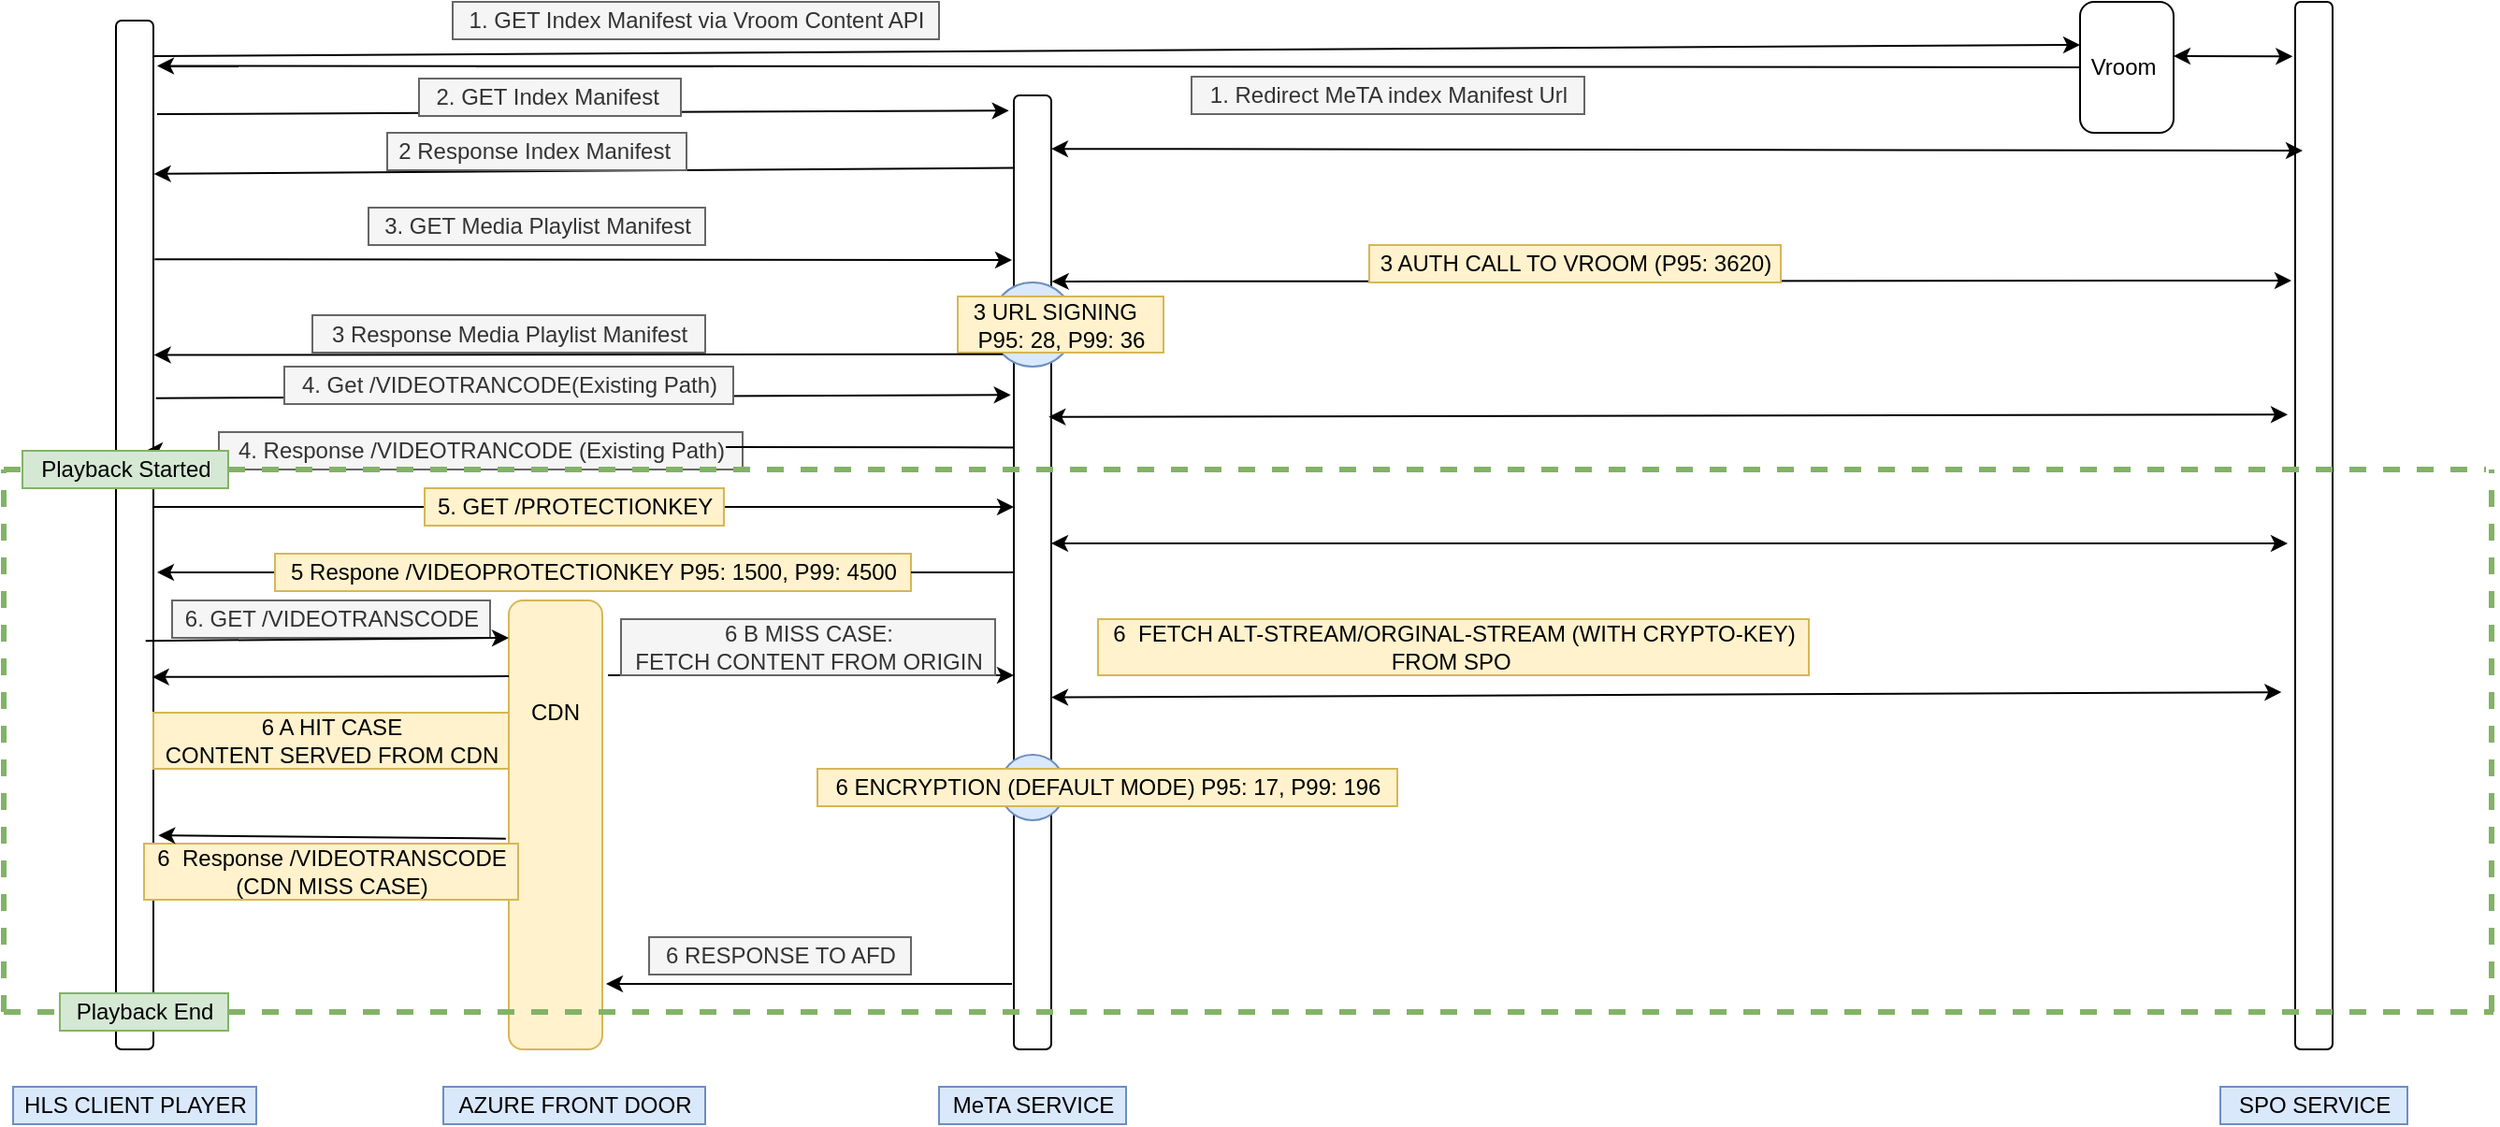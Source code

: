 <mxfile version="14.4.3" type="github"><diagram id="vMYTdDhBlaslFHV7eie7" name="Page-1"><mxGraphModel dx="782" dy="1479" grid="1" gridSize="10" guides="1" tooltips="1" connect="1" arrows="1" fold="1" page="1" pageScale="1" pageWidth="850" pageHeight="1100" math="0" shadow="0"><root><mxCell id="0"/><mxCell id="1" parent="0"/><mxCell id="3xbs1KLySd6zEUoxScLz-1" value="" style="rounded=1;whiteSpace=wrap;html=1;" vertex="1" parent="1"><mxGeometry x="100" y="-310" width="20" height="550" as="geometry"/></mxCell><mxCell id="3xbs1KLySd6zEUoxScLz-2" value="&lt;span style=&quot;color: rgba(0 , 0 , 0 , 0) ; font-family: monospace ; font-size: 0px&quot;&gt;%3CmxGraphModel%3E%3Croot%3E%3CmxCell%20id%3D%220%22%2F%3E%3CmxCell%20id%3D%221%22%20parent%3D%220%22%2F%3E%3CmxCell%20id%3D%222%22%20value%3D%223.4%20ENCRYPTION%20(DEFAULT%20MODE)%20P95%3A%2017%2C%20P99%3A%20196%22%20style%3D%22text%3Bhtml%3D1%3Balign%3Dcenter%3BverticalAlign%3Dmiddle%3Bresizable%3D0%3Bpoints%3D%5B%5D%3Bautosize%3D1%3BstrokeColor%3D%2382b366%3BfillColor%3D%23FF6666%3B%22%20vertex%3D%221%22%20parent%3D%221%22%3E%3CmxGeometry%20x%3D%22540%22%20y%3D%2290%22%20width%3D%22320%22%20height%3D%2220%22%20as%3D%22geometry%22%2F%3E%3C%2FmxCell%3E%3C%2Froot%3E%3C%2FmxGraphModel%3E&lt;/span&gt;" style="rounded=1;whiteSpace=wrap;html=1;" vertex="1" parent="1"><mxGeometry x="580" y="-270" width="20" height="510" as="geometry"/></mxCell><mxCell id="3xbs1KLySd6zEUoxScLz-3" value="" style="rounded=1;whiteSpace=wrap;html=1;" vertex="1" parent="1"><mxGeometry x="1265" y="-320" width="20" height="560" as="geometry"/></mxCell><mxCell id="3xbs1KLySd6zEUoxScLz-11" value="" style="endArrow=classic;html=1;entryX=-0.133;entryY=0.016;entryDx=0;entryDy=0;entryPerimeter=0;" edge="1" parent="1" target="3xbs1KLySd6zEUoxScLz-2"><mxGeometry width="50" height="50" relative="1" as="geometry"><mxPoint x="122" y="-260" as="sourcePoint"/><mxPoint x="490" y="-262.5" as="targetPoint"/></mxGeometry></mxCell><mxCell id="3xbs1KLySd6zEUoxScLz-12" value="2. GET Index Manifest&amp;nbsp;" style="text;html=1;align=center;verticalAlign=middle;resizable=0;points=[];autosize=1;fillColor=#f5f5f5;strokeColor=#666666;fontColor=#333333;" vertex="1" parent="1"><mxGeometry x="262" y="-279" width="140" height="20" as="geometry"/></mxCell><mxCell id="3xbs1KLySd6zEUoxScLz-13" value="" style="endArrow=classic;startArrow=classic;html=1;entryX=0.2;entryY=0.142;entryDx=0;entryDy=0;entryPerimeter=0;exitX=1;exitY=0.056;exitDx=0;exitDy=0;exitPerimeter=0;" edge="1" parent="1" source="3xbs1KLySd6zEUoxScLz-2" target="3xbs1KLySd6zEUoxScLz-3"><mxGeometry width="50" height="50" relative="1" as="geometry"><mxPoint x="601.5" y="-303.17" as="sourcePoint"/><mxPoint x="1264.84" y="-302.25" as="targetPoint"/><Array as="points"/></mxGeometry></mxCell><mxCell id="3xbs1KLySd6zEUoxScLz-14" value="" style="endArrow=classic;html=1;entryX=1.017;entryY=0.149;entryDx=0;entryDy=0;entryPerimeter=0;exitX=0;exitY=0.076;exitDx=0;exitDy=0;exitPerimeter=0;" edge="1" parent="1" source="3xbs1KLySd6zEUoxScLz-2" target="3xbs1KLySd6zEUoxScLz-1"><mxGeometry width="50" height="50" relative="1" as="geometry"><mxPoint x="490" y="-227.5" as="sourcePoint"/><mxPoint x="124" y="-288.5" as="targetPoint"/></mxGeometry></mxCell><mxCell id="3xbs1KLySd6zEUoxScLz-15" value="2 Response Index Manifest&amp;nbsp;" style="text;html=1;align=center;verticalAlign=middle;resizable=0;points=[];autosize=1;fillColor=#f5f5f5;strokeColor=#666666;fontColor=#333333;" vertex="1" parent="1"><mxGeometry x="245" y="-250" width="160" height="20" as="geometry"/></mxCell><mxCell id="3xbs1KLySd6zEUoxScLz-16" value="" style="endArrow=classic;html=1;exitX=1.033;exitY=0.232;exitDx=0;exitDy=0;exitPerimeter=0;" edge="1" parent="1" source="3xbs1KLySd6zEUoxScLz-1"><mxGeometry width="50" height="50" relative="1" as="geometry"><mxPoint x="132" y="-250" as="sourcePoint"/><mxPoint x="579" y="-182" as="targetPoint"/></mxGeometry></mxCell><mxCell id="3xbs1KLySd6zEUoxScLz-18" value="3. GET Media Playlist Manifest" style="text;html=1;align=center;verticalAlign=middle;resizable=0;points=[];autosize=1;fillColor=#f5f5f5;strokeColor=#666666;fontColor=#333333;" vertex="1" parent="1"><mxGeometry x="235" y="-210" width="180" height="20" as="geometry"/></mxCell><mxCell id="3xbs1KLySd6zEUoxScLz-19" value="" style="endArrow=classic;startArrow=classic;html=1;exitX=1.017;exitY=0.195;exitDx=0;exitDy=0;exitPerimeter=0;" edge="1" parent="1" source="3xbs1KLySd6zEUoxScLz-2"><mxGeometry width="50" height="50" relative="1" as="geometry"><mxPoint x="602" y="-230" as="sourcePoint"/><mxPoint x="1263" y="-171" as="targetPoint"/></mxGeometry></mxCell><mxCell id="3xbs1KLySd6zEUoxScLz-20" value="3 AUTH CALL TO VROOM (P95: 3620)" style="text;html=1;align=center;verticalAlign=middle;resizable=0;points=[];autosize=1;strokeColor=#d6b656;fillColor=#fff2cc;" vertex="1" parent="1"><mxGeometry x="770" y="-190" width="220" height="20" as="geometry"/></mxCell><mxCell id="3xbs1KLySd6zEUoxScLz-27" value="" style="ellipse;whiteSpace=wrap;html=1;aspect=fixed;fillColor=#dae8fc;strokeColor=#6c8ebf;" vertex="1" parent="1"><mxGeometry x="567.5" y="-170" width="45" height="45" as="geometry"/></mxCell><mxCell id="3xbs1KLySd6zEUoxScLz-28" value="3 URL SIGNING&amp;nbsp;&amp;nbsp;&lt;br&gt;P95: 28, P99: 36" style="text;html=1;align=center;verticalAlign=middle;resizable=0;points=[];autosize=1;strokeColor=#d6b656;fillColor=#fff2cc;" vertex="1" parent="1"><mxGeometry x="550" y="-162.5" width="110" height="30" as="geometry"/></mxCell><mxCell id="3xbs1KLySd6zEUoxScLz-29" value="" style="endArrow=classic;html=1;exitX=0;exitY=1;exitDx=0;exitDy=0;entryX=1.017;entryY=0.325;entryDx=0;entryDy=0;entryPerimeter=0;" edge="1" parent="1" source="3xbs1KLySd6zEUoxScLz-27" target="3xbs1KLySd6zEUoxScLz-1"><mxGeometry width="50" height="50" relative="1" as="geometry"><mxPoint x="577" y="-170" as="sourcePoint"/><mxPoint x="122" y="-100" as="targetPoint"/></mxGeometry></mxCell><mxCell id="3xbs1KLySd6zEUoxScLz-30" value="3 Response Media Playlist Manifest" style="text;html=1;align=center;verticalAlign=middle;resizable=0;points=[];autosize=1;fillColor=#f5f5f5;strokeColor=#666666;fontColor=#333333;" vertex="1" parent="1"><mxGeometry x="205" y="-152.5" width="210" height="20" as="geometry"/></mxCell><mxCell id="3xbs1KLySd6zEUoxScLz-36" value="" style="endArrow=classic;html=1;" edge="1" parent="1"><mxGeometry width="50" height="50" relative="1" as="geometry"><mxPoint x="120" y="-50" as="sourcePoint"/><mxPoint x="580" y="-50" as="targetPoint"/><Array as="points"/></mxGeometry></mxCell><mxCell id="3xbs1KLySd6zEUoxScLz-37" value="5. GET /PROTECTIONKEY" style="text;html=1;align=center;verticalAlign=middle;resizable=0;points=[];autosize=1;fillColor=#fff2cc;strokeColor=#d6b656;" vertex="1" parent="1"><mxGeometry x="265" y="-60" width="160" height="20" as="geometry"/></mxCell><mxCell id="3xbs1KLySd6zEUoxScLz-38" value="" style="endArrow=classic;startArrow=classic;html=1;" edge="1" parent="1"><mxGeometry width="50" height="50" relative="1" as="geometry"><mxPoint x="600" y="-30.5" as="sourcePoint"/><mxPoint x="1261" y="-30.5" as="targetPoint"/><Array as="points"/></mxGeometry></mxCell><mxCell id="3xbs1KLySd6zEUoxScLz-39" value="" style="endArrow=classic;html=1;exitX=0;exitY=0.5;exitDx=0;exitDy=0;" edge="1" parent="1" source="3xbs1KLySd6zEUoxScLz-40"><mxGeometry width="50" height="50" relative="1" as="geometry"><mxPoint x="577" y="-290" as="sourcePoint"/><mxPoint x="122" y="-15" as="targetPoint"/></mxGeometry></mxCell><mxCell id="3xbs1KLySd6zEUoxScLz-42" value="" style="rounded=1;whiteSpace=wrap;html=1;fillColor=#fff2cc;strokeColor=#d6b656;" vertex="1" parent="1"><mxGeometry x="310" width="50" height="240" as="geometry"/></mxCell><mxCell id="3xbs1KLySd6zEUoxScLz-43" value="CDN" style="text;html=1;strokeColor=none;fillColor=none;align=center;verticalAlign=middle;whiteSpace=wrap;rounded=0;" vertex="1" parent="1"><mxGeometry x="315" y="50" width="40" height="20" as="geometry"/></mxCell><mxCell id="3xbs1KLySd6zEUoxScLz-44" value="6. GET /VIDEOTRANSCODE" style="text;html=1;align=center;verticalAlign=middle;resizable=0;points=[];autosize=1;fillColor=#f5f5f5;strokeColor=#666666;fontColor=#333333;" vertex="1" parent="1"><mxGeometry x="130" width="170" height="20" as="geometry"/></mxCell><mxCell id="3xbs1KLySd6zEUoxScLz-45" value="" style="endArrow=classic;html=1;exitX=1.033;exitY=0.406;exitDx=0;exitDy=0;exitPerimeter=0;" edge="1" parent="1"><mxGeometry width="50" height="50" relative="1" as="geometry"><mxPoint x="115.83" y="21.6" as="sourcePoint"/><mxPoint x="310" y="20" as="targetPoint"/></mxGeometry></mxCell><mxCell id="3xbs1KLySd6zEUoxScLz-47" value="" style="endArrow=classic;html=1;" edge="1" parent="1"><mxGeometry width="50" height="50" relative="1" as="geometry"><mxPoint x="363" y="40" as="sourcePoint"/><mxPoint x="580" y="40" as="targetPoint"/></mxGeometry></mxCell><mxCell id="3xbs1KLySd6zEUoxScLz-48" value="6 B MISS CASE: &lt;br&gt;FETCH CONTENT FROM ORIGIN" style="text;html=1;align=center;verticalAlign=middle;resizable=0;points=[];autosize=1;fillColor=#f5f5f5;strokeColor=#666666;fontColor=#333333;" vertex="1" parent="1"><mxGeometry x="370" y="10" width="200" height="30" as="geometry"/></mxCell><mxCell id="3xbs1KLySd6zEUoxScLz-49" value="" style="endArrow=classic;startArrow=classic;html=1;entryX=-0.367;entryY=0.659;entryDx=0;entryDy=0;entryPerimeter=0;exitX=1;exitY=0.631;exitDx=0;exitDy=0;exitPerimeter=0;" edge="1" parent="1" source="3xbs1KLySd6zEUoxScLz-2" target="3xbs1KLySd6zEUoxScLz-3"><mxGeometry width="50" height="50" relative="1" as="geometry"><mxPoint x="599.84" y="-76.73" as="sourcePoint"/><mxPoint x="1267.34" y="-76.75" as="targetPoint"/></mxGeometry></mxCell><mxCell id="3xbs1KLySd6zEUoxScLz-50" value="6&amp;nbsp; FETCH ALT-STREAM/ORGINAL-STREAM (WITH CRYPTO-KEY)&lt;br&gt;FROM SPO&amp;nbsp;" style="text;html=1;align=center;verticalAlign=middle;resizable=0;points=[];autosize=1;strokeColor=#d6b656;fillColor=#fff2cc;" vertex="1" parent="1"><mxGeometry x="625" y="10" width="380" height="30" as="geometry"/></mxCell><mxCell id="3xbs1KLySd6zEUoxScLz-52" value="" style="ellipse;whiteSpace=wrap;html=1;aspect=fixed;fillColor=#dae8fc;strokeColor=#6c8ebf;" vertex="1" parent="1"><mxGeometry x="572.5" y="82.5" width="35" height="35" as="geometry"/></mxCell><mxCell id="3xbs1KLySd6zEUoxScLz-53" value="6 ENCRYPTION (DEFAULT MODE) P95: 17, P99: 196" style="text;html=1;align=center;verticalAlign=middle;resizable=0;points=[];autosize=1;strokeColor=#d6b656;fillColor=#fff2cc;" vertex="1" parent="1"><mxGeometry x="475" y="90" width="310" height="20" as="geometry"/></mxCell><mxCell id="3xbs1KLySd6zEUoxScLz-54" value="" style="endArrow=classic;html=1;entryX=0.967;entryY=0.638;entryDx=0;entryDy=0;entryPerimeter=0;exitX=0;exitY=0.169;exitDx=0;exitDy=0;exitPerimeter=0;" edge="1" parent="1" source="3xbs1KLySd6zEUoxScLz-42" target="3xbs1KLySd6zEUoxScLz-1"><mxGeometry width="50" height="50" relative="1" as="geometry"><mxPoint x="342" y="-101" as="sourcePoint"/><mxPoint x="123" y="-101" as="targetPoint"/></mxGeometry></mxCell><mxCell id="3xbs1KLySd6zEUoxScLz-56" value="6 A HIT CASE&lt;br&gt;CONTENT SERVED FROM CDN" style="text;html=1;align=center;verticalAlign=middle;resizable=0;points=[];autosize=1;fillColor=#fff2cc;strokeColor=#d6b656;" vertex="1" parent="1"><mxGeometry x="120" y="60" width="190" height="30" as="geometry"/></mxCell><mxCell id="3xbs1KLySd6zEUoxScLz-58" value="6&amp;nbsp; Response /VIDEOTRANSCODE &lt;br&gt;(CDN MISS CASE)" style="text;html=1;align=center;verticalAlign=middle;resizable=0;points=[];autosize=1;fillColor=#fff2cc;strokeColor=#d6b656;" vertex="1" parent="1"><mxGeometry x="115" y="130" width="200" height="30" as="geometry"/></mxCell><mxCell id="3xbs1KLySd6zEUoxScLz-59" value="6 RESPONSE TO AFD" style="text;html=1;align=center;verticalAlign=middle;resizable=0;points=[];autosize=1;fillColor=#f5f5f5;strokeColor=#666666;fontColor=#333333;" vertex="1" parent="1"><mxGeometry x="385" y="180" width="140" height="20" as="geometry"/></mxCell><mxCell id="3xbs1KLySd6zEUoxScLz-60" value="" style="endArrow=classic;html=1;" edge="1" parent="1"><mxGeometry width="50" height="50" relative="1" as="geometry"><mxPoint x="579" y="205" as="sourcePoint"/><mxPoint x="362" y="205" as="targetPoint"/><Array as="points"><mxPoint x="362" y="205"/></Array></mxGeometry></mxCell><mxCell id="3xbs1KLySd6zEUoxScLz-61" value="HLS CLIENT PLAYER" style="text;html=1;align=center;verticalAlign=middle;resizable=0;points=[];autosize=1;fillColor=#dae8fc;strokeColor=#6c8ebf;" vertex="1" parent="1"><mxGeometry x="45" y="260" width="130" height="20" as="geometry"/></mxCell><mxCell id="3xbs1KLySd6zEUoxScLz-63" value="AZURE FRONT DOOR" style="text;html=1;align=center;verticalAlign=middle;resizable=0;points=[];autosize=1;strokeColor=#6c8ebf;fillColor=#dae8fc;" vertex="1" parent="1"><mxGeometry x="275" y="260" width="140" height="20" as="geometry"/></mxCell><mxCell id="3xbs1KLySd6zEUoxScLz-64" value="MeTA SERVICE&lt;br&gt;" style="text;html=1;align=center;verticalAlign=middle;resizable=0;points=[];autosize=1;strokeColor=#6c8ebf;fillColor=#dae8fc;" vertex="1" parent="1"><mxGeometry x="540" y="260" width="100" height="20" as="geometry"/></mxCell><mxCell id="3xbs1KLySd6zEUoxScLz-65" value="SPO SERVICE" style="text;html=1;align=center;verticalAlign=middle;resizable=0;points=[];autosize=1;strokeColor=#6c8ebf;fillColor=#dae8fc;" vertex="1" parent="1"><mxGeometry x="1225" y="260" width="100" height="20" as="geometry"/></mxCell><mxCell id="3xbs1KLySd6zEUoxScLz-70" value="" style="endArrow=classic;html=1;entryX=1.1;entryY=0.044;entryDx=0;entryDy=0;entryPerimeter=0;" edge="1" parent="1" source="3xbs1KLySd6zEUoxScLz-118" target="3xbs1KLySd6zEUoxScLz-1"><mxGeometry width="50" height="50" relative="1" as="geometry"><mxPoint x="540" y="-262.5" as="sourcePoint"/><mxPoint x="578" y="-262" as="targetPoint"/></mxGeometry></mxCell><mxCell id="3xbs1KLySd6zEUoxScLz-75" value="" style="endArrow=classic;html=1;exitX=1.067;exitY=0.367;exitDx=0;exitDy=0;exitPerimeter=0;entryX=-0.083;entryY=0.314;entryDx=0;entryDy=0;entryPerimeter=0;" edge="1" parent="1" source="3xbs1KLySd6zEUoxScLz-1" target="3xbs1KLySd6zEUoxScLz-2"><mxGeometry width="50" height="50" relative="1" as="geometry"><mxPoint x="130.34" y="-47" as="sourcePoint"/><mxPoint x="585" y="-48" as="targetPoint"/><Array as="points"/></mxGeometry></mxCell><mxCell id="3xbs1KLySd6zEUoxScLz-77" value="4. Get /VIDEOTRANCODE(Existing Path)" style="text;html=1;align=center;verticalAlign=middle;resizable=0;points=[];autosize=1;fillColor=#f5f5f5;strokeColor=#666666;fontColor=#333333;" vertex="1" parent="1"><mxGeometry x="190" y="-125" width="240" height="20" as="geometry"/></mxCell><mxCell id="3xbs1KLySd6zEUoxScLz-82" value="" style="endArrow=classic;startArrow=classic;html=1;exitX=0.933;exitY=0.337;exitDx=0;exitDy=0;exitPerimeter=0;entryX=-0.2;entryY=0.394;entryDx=0;entryDy=0;entryPerimeter=0;" edge="1" parent="1" source="3xbs1KLySd6zEUoxScLz-2" target="3xbs1KLySd6zEUoxScLz-3"><mxGeometry width="50" height="50" relative="1" as="geometry"><mxPoint x="610" y="-20.5" as="sourcePoint"/><mxPoint x="1271" y="-20.5" as="targetPoint"/><Array as="points"/></mxGeometry></mxCell><mxCell id="3xbs1KLySd6zEUoxScLz-84" value="" style="endArrow=classic;html=1;" edge="1" parent="1" source="3xbs1KLySd6zEUoxScLz-85"><mxGeometry width="50" height="50" relative="1" as="geometry"><mxPoint x="579" y="-80" as="sourcePoint"/><mxPoint x="116" y="-80" as="targetPoint"/></mxGeometry></mxCell><mxCell id="3xbs1KLySd6zEUoxScLz-85" value="4. Response /VIDEOTRANCODE (Existing Path)" style="text;html=1;align=center;verticalAlign=middle;resizable=0;points=[];autosize=1;fillColor=#f5f5f5;strokeColor=#666666;fontColor=#333333;" vertex="1" parent="1"><mxGeometry x="155" y="-90" width="280" height="20" as="geometry"/></mxCell><mxCell id="3xbs1KLySd6zEUoxScLz-94" value="" style="endArrow=none;html=1;entryX=0;entryY=0.369;entryDx=0;entryDy=0;entryPerimeter=0;" edge="1" parent="1" target="3xbs1KLySd6zEUoxScLz-2"><mxGeometry width="50" height="50" relative="1" as="geometry"><mxPoint x="426" y="-82" as="sourcePoint"/><mxPoint x="400" y="-110" as="targetPoint"/></mxGeometry></mxCell><mxCell id="3xbs1KLySd6zEUoxScLz-40" value="5 Respone /VIDEOPROTECTIONKEY P95: 1500, P99: 4500" style="text;html=1;align=center;verticalAlign=middle;resizable=0;points=[];autosize=1;fillColor=#fff2cc;strokeColor=#d6b656;" vertex="1" parent="1"><mxGeometry x="185" y="-25" width="340" height="20" as="geometry"/></mxCell><mxCell id="3xbs1KLySd6zEUoxScLz-96" value="" style="endArrow=none;html=1;entryX=0;entryY=0.5;entryDx=0;entryDy=0;" edge="1" parent="1" source="3xbs1KLySd6zEUoxScLz-40" target="3xbs1KLySd6zEUoxScLz-2"><mxGeometry width="50" height="50" relative="1" as="geometry"><mxPoint x="523" y="-15" as="sourcePoint"/><mxPoint x="400" y="-10" as="targetPoint"/></mxGeometry></mxCell><mxCell id="3xbs1KLySd6zEUoxScLz-101" value="" style="endArrow=none;dashed=1;html=1;fillColor=#d5e8d4;strokeColor=#82b366;strokeWidth=3;" edge="1" parent="1" source="3xbs1KLySd6zEUoxScLz-107"><mxGeometry width="50" height="50" relative="1" as="geometry"><mxPoint x="40" y="-70" as="sourcePoint"/><mxPoint x="1367" y="-70" as="targetPoint"/></mxGeometry></mxCell><mxCell id="3xbs1KLySd6zEUoxScLz-102" value="" style="endArrow=none;dashed=1;html=1;fillColor=#d5e8d4;strokeColor=#82b366;strokeWidth=3;" edge="1" parent="1"><mxGeometry width="50" height="50" relative="1" as="geometry"><mxPoint x="1370" y="220" as="sourcePoint"/><mxPoint x="1370" y="-70" as="targetPoint"/></mxGeometry></mxCell><mxCell id="3xbs1KLySd6zEUoxScLz-106" value="" style="endArrow=none;dashed=1;html=1;fillColor=#d5e8d4;strokeColor=#82b366;strokeWidth=3;" edge="1" parent="1" source="3xbs1KLySd6zEUoxScLz-113"><mxGeometry width="50" height="50" relative="1" as="geometry"><mxPoint x="40" y="230" as="sourcePoint"/><mxPoint x="1371" y="220" as="targetPoint"/></mxGeometry></mxCell><mxCell id="3xbs1KLySd6zEUoxScLz-104" value="" style="endArrow=none;dashed=1;html=1;fillColor=#d5e8d4;strokeColor=#82b366;strokeWidth=3;" edge="1" parent="1"><mxGeometry width="50" height="50" relative="1" as="geometry"><mxPoint x="40" y="220" as="sourcePoint"/><mxPoint x="40" y="-70" as="targetPoint"/></mxGeometry></mxCell><mxCell id="3xbs1KLySd6zEUoxScLz-107" value="Playback Started" style="text;html=1;align=center;verticalAlign=middle;resizable=0;points=[];autosize=1;fillColor=#d5e8d4;strokeColor=#82b366;" vertex="1" parent="1"><mxGeometry x="50" y="-80" width="110" height="20" as="geometry"/></mxCell><mxCell id="3xbs1KLySd6zEUoxScLz-111" value="" style="endArrow=none;dashed=1;html=1;fillColor=#d5e8d4;strokeColor=#82b366;strokeWidth=3;" edge="1" parent="1" target="3xbs1KLySd6zEUoxScLz-107"><mxGeometry width="50" height="50" relative="1" as="geometry"><mxPoint x="40" y="-70" as="sourcePoint"/><mxPoint x="1367" y="-70" as="targetPoint"/></mxGeometry></mxCell><mxCell id="3xbs1KLySd6zEUoxScLz-113" value="Playback End" style="text;html=1;align=center;verticalAlign=middle;resizable=0;points=[];autosize=1;fillColor=#d5e8d4;strokeColor=#82b366;" vertex="1" parent="1"><mxGeometry x="70" y="210" width="90" height="20" as="geometry"/></mxCell><mxCell id="3xbs1KLySd6zEUoxScLz-114" value="" style="endArrow=none;dashed=1;html=1;fillColor=#d5e8d4;strokeColor=#82b366;strokeWidth=3;" edge="1" parent="1" target="3xbs1KLySd6zEUoxScLz-113"><mxGeometry width="50" height="50" relative="1" as="geometry"><mxPoint x="40" y="220" as="sourcePoint"/><mxPoint x="1371" y="230" as="targetPoint"/></mxGeometry></mxCell><mxCell id="3xbs1KLySd6zEUoxScLz-117" value="" style="endArrow=classic;html=1;entryX=1.133;entryY=0.792;entryDx=0;entryDy=0;entryPerimeter=0;exitX=0.967;exitY=-0.089;exitDx=0;exitDy=0;exitPerimeter=0;" edge="1" parent="1" source="3xbs1KLySd6zEUoxScLz-58" target="3xbs1KLySd6zEUoxScLz-1"><mxGeometry width="50" height="50" relative="1" as="geometry"><mxPoint x="320" y="50.56" as="sourcePoint"/><mxPoint x="129.34" y="50.9" as="targetPoint"/></mxGeometry></mxCell><mxCell id="3xbs1KLySd6zEUoxScLz-118" value="Vroom&amp;nbsp;" style="rounded=1;whiteSpace=wrap;html=1;" vertex="1" parent="1"><mxGeometry x="1150" y="-320" width="50" height="70" as="geometry"/></mxCell><mxCell id="3xbs1KLySd6zEUoxScLz-123" value="" style="endArrow=classic;html=1;" edge="1" parent="1"><mxGeometry width="50" height="50" relative="1" as="geometry"><mxPoint x="120" y="-291" as="sourcePoint"/><mxPoint x="1150" y="-297" as="targetPoint"/></mxGeometry></mxCell><mxCell id="3xbs1KLySd6zEUoxScLz-125" value="1. GET Index Manifest via Vroom Content API" style="text;html=1;align=center;verticalAlign=middle;resizable=0;points=[];autosize=1;fillColor=#f5f5f5;strokeColor=#666666;fontColor=#333333;" vertex="1" parent="1"><mxGeometry x="280" y="-320" width="260" height="20" as="geometry"/></mxCell><mxCell id="3xbs1KLySd6zEUoxScLz-128" value="1. Redirect MeTA index Manifest Url" style="text;html=1;align=center;verticalAlign=middle;resizable=0;points=[];autosize=1;fillColor=#f5f5f5;strokeColor=#666666;fontColor=#333333;" vertex="1" parent="1"><mxGeometry x="675" y="-280" width="210" height="20" as="geometry"/></mxCell><mxCell id="3xbs1KLySd6zEUoxScLz-130" value="" style="endArrow=classic;startArrow=classic;html=1;entryX=-0.067;entryY=0.052;entryDx=0;entryDy=0;entryPerimeter=0;" edge="1" parent="1" target="3xbs1KLySd6zEUoxScLz-3"><mxGeometry width="50" height="50" relative="1" as="geometry"><mxPoint x="1200" y="-291" as="sourcePoint"/><mxPoint x="1279" y="-230.48" as="targetPoint"/><Array as="points"/></mxGeometry></mxCell></root></mxGraphModel></diagram></mxfile>